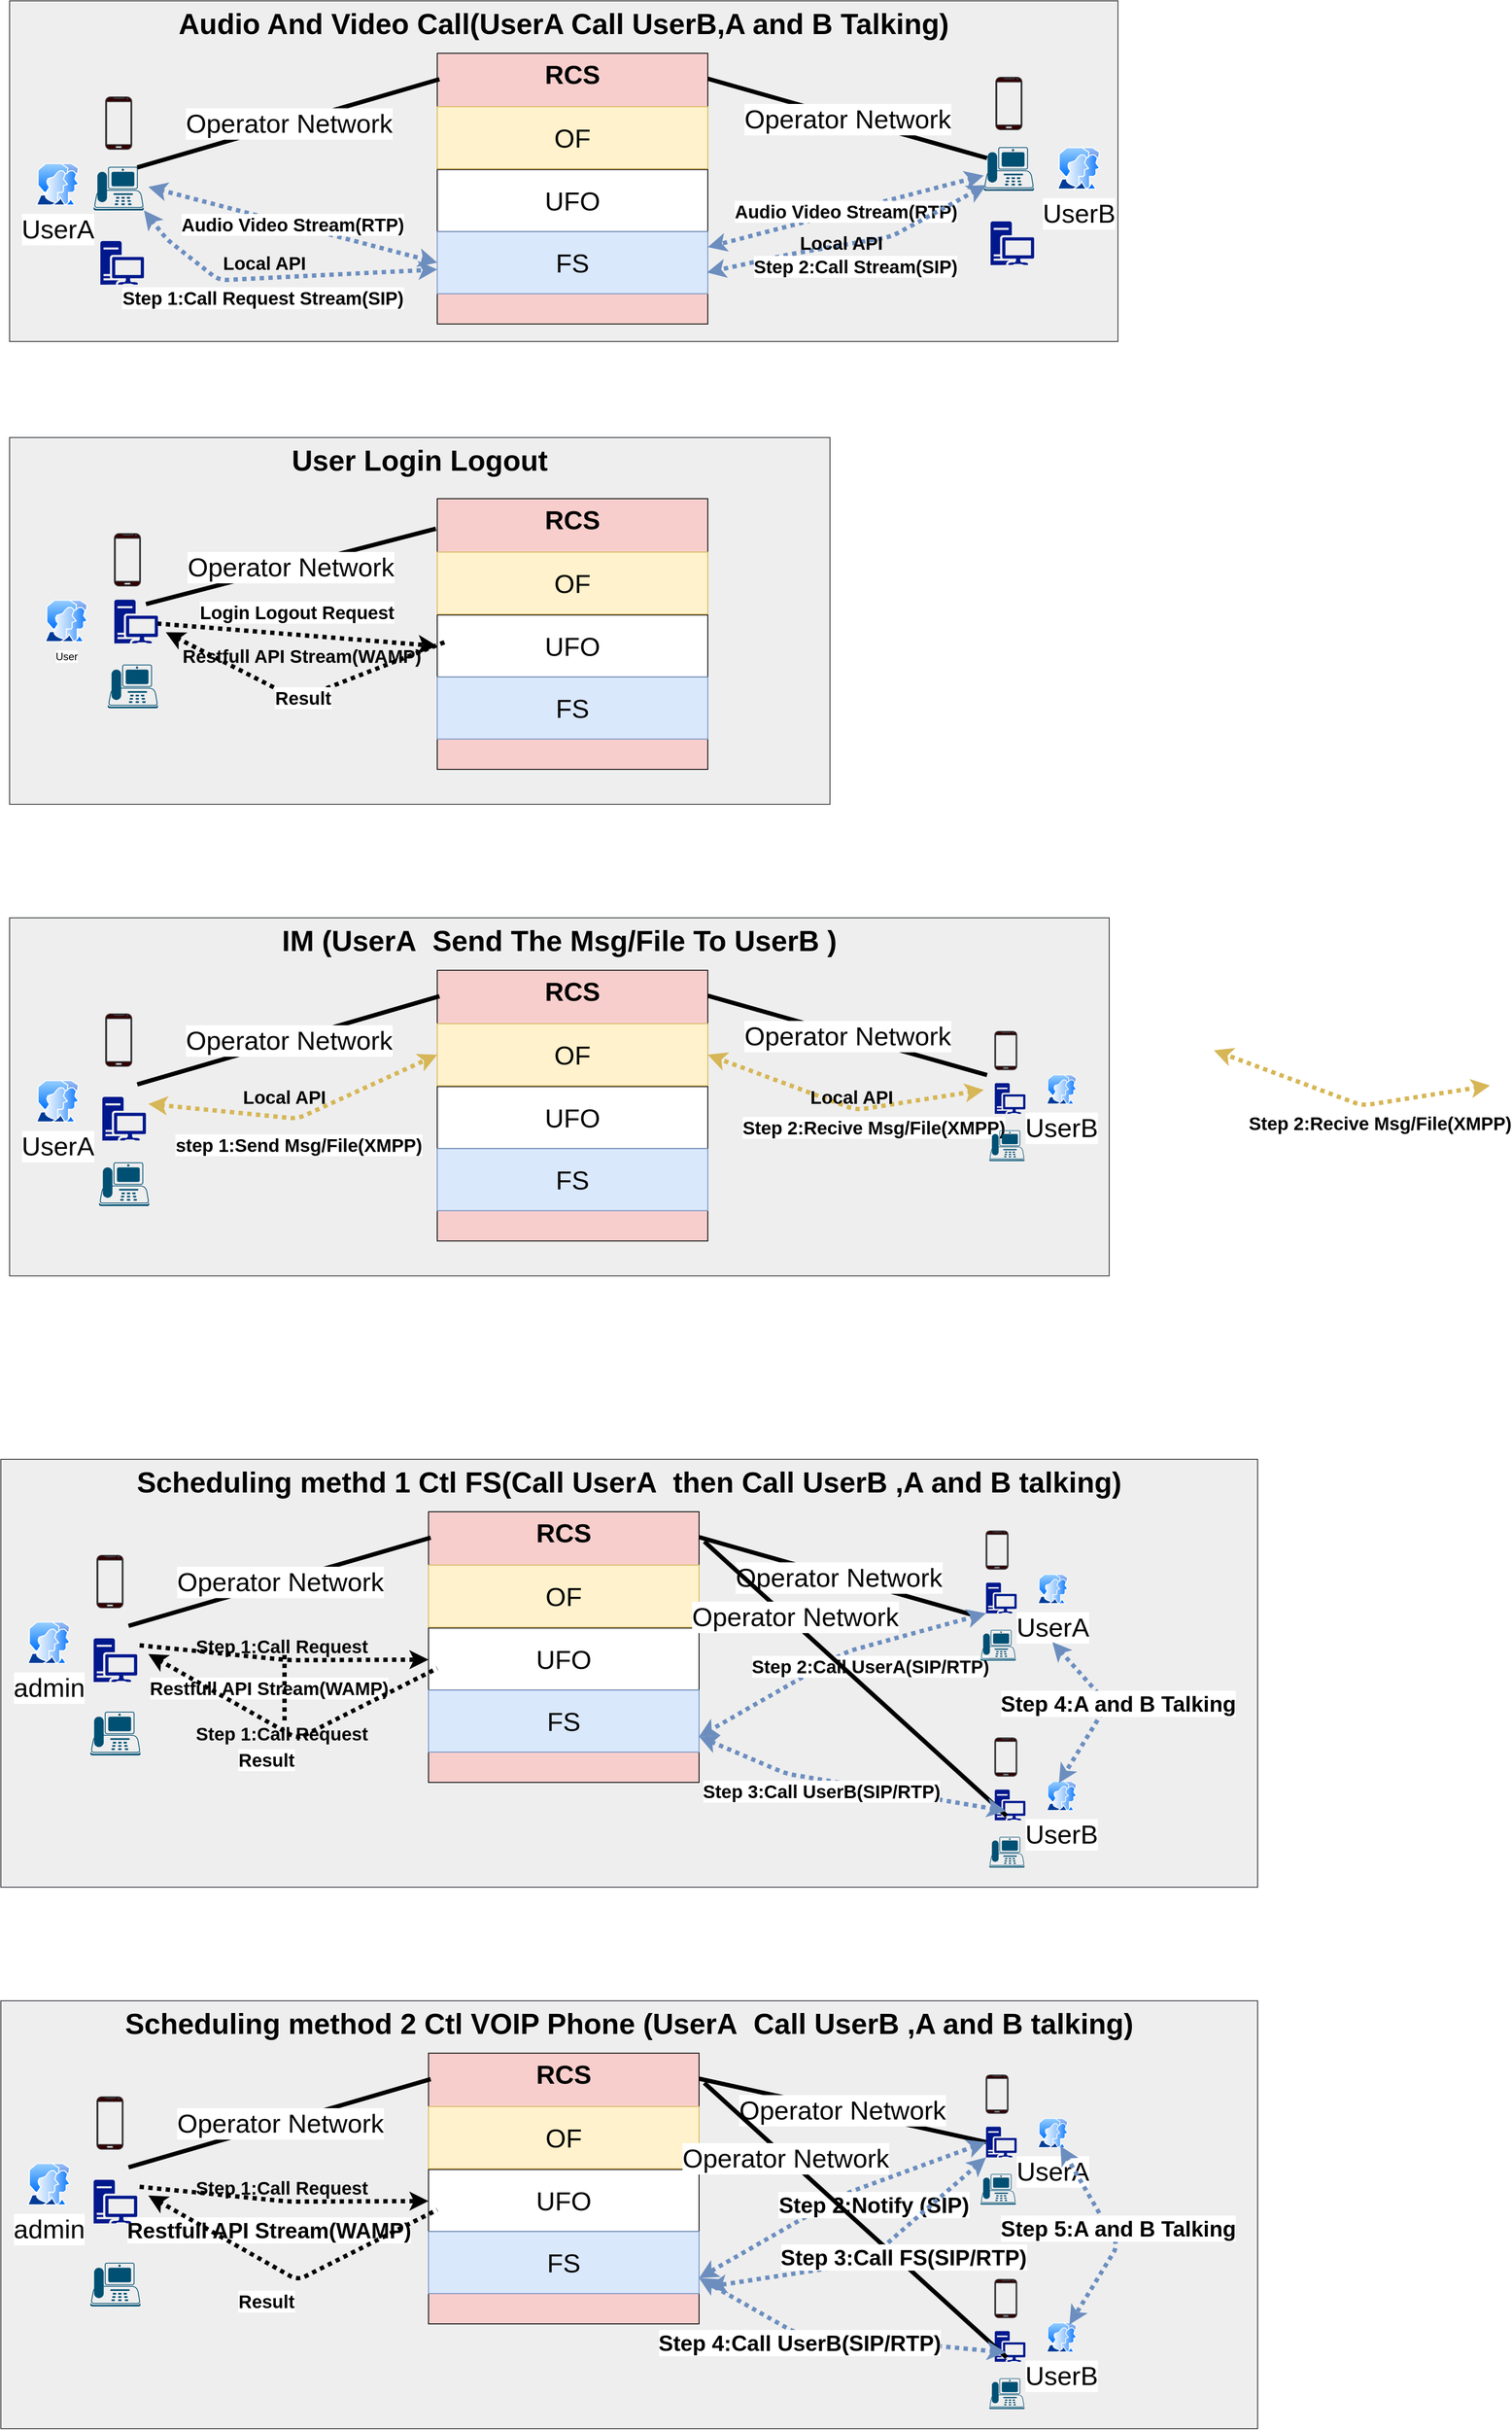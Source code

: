 <mxfile version="12.7.9" type="github">
  <diagram id="2P1N9gcaB7Imwlt-QDEj" name="第 1 页">
    <mxGraphModel dx="1108" dy="1864" grid="1" gridSize="10" guides="1" tooltips="1" connect="1" arrows="1" fold="1" page="1" pageScale="1" pageWidth="827" pageHeight="1169" math="0" shadow="0">
      <root>
        <mxCell id="0" />
        <mxCell id="1" parent="0" />
        <mxCell id="2X3JBGWOSWir_4q3YpKH-16" value="Audio And Video Call(UserA Call UserB,A and B Talking)" style="rounded=0;whiteSpace=wrap;html=1;fillColor=#eeeeee;strokeColor=#36393d;horizontal=1;align=center;verticalAlign=top;fontSize=33;fontStyle=1" vertex="1" parent="1">
          <mxGeometry x="70" y="-190" width="1270" height="390" as="geometry" />
        </mxCell>
        <mxCell id="2X3JBGWOSWir_4q3YpKH-2" value="User Login Logout" style="rounded=0;whiteSpace=wrap;html=1;fillColor=#eeeeee;strokeColor=#36393d;horizontal=1;align=center;verticalAlign=top;fontSize=33;fontStyle=1" vertex="1" parent="1">
          <mxGeometry x="70" y="310" width="940" height="420" as="geometry" />
        </mxCell>
        <mxCell id="2X3JBGWOSWir_4q3YpKH-6" value="" style="verticalLabelPosition=bottom;verticalAlign=top;html=1;shadow=0;dashed=0;strokeWidth=1;shape=mxgraph.android.phone2;strokeColor=#36393d;fillColor=#330000;" vertex="1" parent="1">
          <mxGeometry x="190" y="420" width="30" height="60" as="geometry" />
        </mxCell>
        <mxCell id="2X3JBGWOSWir_4q3YpKH-7" value="User" style="aspect=fixed;perimeter=ellipsePerimeter;html=1;align=center;shadow=0;dashed=0;spacingTop=3;image;image=img/lib/active_directory/user_accounts.svg;fillColor=#330000;" vertex="1" parent="1">
          <mxGeometry x="110" y="495.75" width="50" height="48.5" as="geometry" />
        </mxCell>
        <mxCell id="2X3JBGWOSWir_4q3YpKH-13" value="Login Logout Request" style="endArrow=classic;html=1;fontSize=21;strokeWidth=5;exitX=1.091;exitY=0.46;exitDx=0;exitDy=0;entryX=0;entryY=0.5;entryDx=0;entryDy=0;exitPerimeter=0;dashed=1;dashPattern=1 1;fontStyle=1" edge="1" parent="1" target="2X3JBGWOSWir_4q3YpKH-52">
          <mxGeometry x="-0.01" y="26" width="50" height="50" relative="1" as="geometry">
            <mxPoint x="238.983" y="523" as="sourcePoint" />
            <mxPoint x="440" y="520" as="targetPoint" />
            <mxPoint x="-1" as="offset" />
          </mxGeometry>
        </mxCell>
        <mxCell id="2X3JBGWOSWir_4q3YpKH-15" value="" style="aspect=fixed;pointerEvents=1;shadow=0;dashed=0;html=1;strokeColor=none;labelPosition=center;verticalLabelPosition=bottom;verticalAlign=top;align=center;fillColor=#00188D;shape=mxgraph.mscae.enterprise.workstation_client;rounded=0;fontSize=30;" vertex="1" parent="1">
          <mxGeometry x="190" y="495.75" width="50" height="50" as="geometry" />
        </mxCell>
        <mxCell id="2X3JBGWOSWir_4q3YpKH-17" value="" style="points=[[0.59,0,0],[0.87,0.015,0],[0.88,0.3,0],[0.99,0.99,0],[0.5,1,0],[0.01,0.99,0],[0.075,0.5,0],[0.17,0.115,0]];verticalLabelPosition=bottom;html=1;verticalAlign=top;aspect=fixed;align=center;pointerEvents=1;shape=mxgraph.cisco19.ip_phone;fillColor=#005073;strokeColor=none;" vertex="1" parent="1">
          <mxGeometry x="166.25" width="57.5" height="50" as="geometry" />
        </mxCell>
        <mxCell id="2X3JBGWOSWir_4q3YpKH-18" value="" style="verticalLabelPosition=bottom;verticalAlign=top;html=1;shadow=0;dashed=0;strokeWidth=1;shape=mxgraph.android.phone2;strokeColor=#36393d;fillColor=#330000;" vertex="1" parent="1">
          <mxGeometry x="180" y="-80" width="30" height="60" as="geometry" />
        </mxCell>
        <mxCell id="2X3JBGWOSWir_4q3YpKH-19" value="UserA" style="aspect=fixed;perimeter=ellipsePerimeter;html=1;align=center;shadow=0;dashed=0;spacingTop=3;image;image=img/lib/active_directory/user_accounts.svg;fillColor=#330000;fontSize=30;" vertex="1" parent="1">
          <mxGeometry x="100" y="-4.25" width="50" height="48.5" as="geometry" />
        </mxCell>
        <mxCell id="2X3JBGWOSWir_4q3YpKH-24" value="Audio Video Stream(RTP)" style="endArrow=classic;html=1;fontSize=21;strokeWidth=5;exitX=1.091;exitY=0.46;exitDx=0;exitDy=0;entryX=0;entryY=0.5;entryDx=0;entryDy=0;exitPerimeter=0;startArrow=classic;startFill=1;dashed=1;dashPattern=1 1;fontStyle=1;fillColor=#dae8fc;strokeColor=#6c8ebf;" edge="1" parent="1" source="2X3JBGWOSWir_4q3YpKH-17" target="2X3JBGWOSWir_4q3YpKH-22">
          <mxGeometry width="50" height="50" relative="1" as="geometry">
            <mxPoint x="240" y="-20" as="sourcePoint" />
            <mxPoint x="430" y="-40" as="targetPoint" />
          </mxGeometry>
        </mxCell>
        <mxCell id="2X3JBGWOSWir_4q3YpKH-25" value="" style="aspect=fixed;pointerEvents=1;shadow=0;dashed=0;html=1;strokeColor=none;labelPosition=center;verticalLabelPosition=bottom;verticalAlign=top;align=center;fillColor=#00188D;shape=mxgraph.mscae.enterprise.workstation_client;rounded=0;fontSize=30;" vertex="1" parent="1">
          <mxGeometry x="174" y="85" width="50" height="50" as="geometry" />
        </mxCell>
        <mxCell id="2X3JBGWOSWir_4q3YpKH-26" value="" style="group" vertex="1" connectable="0" parent="1">
          <mxGeometry x="560" y="-130" width="310" height="310" as="geometry" />
        </mxCell>
        <mxCell id="2X3JBGWOSWir_4q3YpKH-20" value="RCS" style="whiteSpace=wrap;html=1;aspect=fixed;rounded=0;fillColor=#F8CECC;fontSize=30;align=center;fontStyle=1;verticalAlign=top;" vertex="1" parent="2X3JBGWOSWir_4q3YpKH-26">
          <mxGeometry width="310" height="310" as="geometry" />
        </mxCell>
        <mxCell id="2X3JBGWOSWir_4q3YpKH-21" value="UFO" style="rounded=0;whiteSpace=wrap;html=1;fontSize=30;align=center;" vertex="1" parent="2X3JBGWOSWir_4q3YpKH-26">
          <mxGeometry y="133.22" width="310" height="71.03" as="geometry" />
        </mxCell>
        <mxCell id="2X3JBGWOSWir_4q3YpKH-22" value="FS" style="rounded=0;whiteSpace=wrap;html=1;fillColor=#dae8fc;fontSize=30;align=center;strokeColor=#6c8ebf;" vertex="1" parent="2X3JBGWOSWir_4q3YpKH-26">
          <mxGeometry y="204.25" width="310" height="71.03" as="geometry" />
        </mxCell>
        <mxCell id="2X3JBGWOSWir_4q3YpKH-23" value="OF" style="rounded=0;whiteSpace=wrap;html=1;fillColor=#fff2cc;fontSize=30;align=center;strokeColor=#d6b656;" vertex="1" parent="2X3JBGWOSWir_4q3YpKH-26">
          <mxGeometry y="61.19" width="310" height="71.03" as="geometry" />
        </mxCell>
        <mxCell id="2X3JBGWOSWir_4q3YpKH-28" value="Operator Network" style="endArrow=none;html=1;strokeWidth=5;fontSize=30;entryX=0.008;entryY=0.096;entryDx=0;entryDy=0;entryPerimeter=0;exitX=0.87;exitY=0.015;exitDx=0;exitDy=0;exitPerimeter=0;" edge="1" parent="1" source="2X3JBGWOSWir_4q3YpKH-17" target="2X3JBGWOSWir_4q3YpKH-20">
          <mxGeometry width="50" height="50" relative="1" as="geometry">
            <mxPoint x="270" y="-10" as="sourcePoint" />
            <mxPoint x="320" y="-60" as="targetPoint" />
          </mxGeometry>
        </mxCell>
        <mxCell id="2X3JBGWOSWir_4q3YpKH-29" value="Step 1:Call Request Stream(SIP)" style="endArrow=classic;html=1;fontSize=21;strokeWidth=5;exitX=1.091;exitY=0.46;exitDx=0;exitDy=0;exitPerimeter=0;startArrow=classic;startFill=1;dashed=1;dashPattern=1 1;fillColor=#dae8fc;strokeColor=#6c8ebf;fontStyle=1" edge="1" parent="1" target="2X3JBGWOSWir_4q3YpKH-22">
          <mxGeometry x="-0.093" y="-22" width="50" height="50" relative="1" as="geometry">
            <mxPoint x="224.003" y="50" as="sourcePoint" />
            <mxPoint x="425.02" y="104" as="targetPoint" />
            <Array as="points">
              <mxPoint x="250" y="83" />
              <mxPoint x="310" y="130" />
            </Array>
            <mxPoint as="offset" />
          </mxGeometry>
        </mxCell>
        <mxCell id="2X3JBGWOSWir_4q3YpKH-38" value="UserB" style="aspect=fixed;perimeter=ellipsePerimeter;html=1;align=center;shadow=0;dashed=0;spacingTop=3;image;image=img/lib/active_directory/user_accounts.svg;fillColor=#330000;fontSize=30;" vertex="1" parent="1">
          <mxGeometry x="1270" y="-22.5" width="50" height="48.5" as="geometry" />
        </mxCell>
        <mxCell id="2X3JBGWOSWir_4q3YpKH-39" value="" style="verticalLabelPosition=bottom;verticalAlign=top;html=1;shadow=0;dashed=0;strokeWidth=1;shape=mxgraph.android.phone2;strokeColor=#36393d;fillColor=#330000;" vertex="1" parent="1">
          <mxGeometry x="1200" y="-102.5" width="30" height="60" as="geometry" />
        </mxCell>
        <mxCell id="2X3JBGWOSWir_4q3YpKH-40" value="" style="points=[[0.59,0,0],[0.87,0.015,0],[0.88,0.3,0],[0.99,0.99,0],[0.5,1,0],[0.01,0.99,0],[0.075,0.5,0],[0.17,0.115,0]];verticalLabelPosition=bottom;html=1;verticalAlign=top;aspect=fixed;align=center;pointerEvents=1;shape=mxgraph.cisco19.ip_phone;fillColor=#005073;strokeColor=none;" vertex="1" parent="1">
          <mxGeometry x="1186.25" y="-22.5" width="57.5" height="50" as="geometry" />
        </mxCell>
        <mxCell id="2X3JBGWOSWir_4q3YpKH-41" value="" style="aspect=fixed;pointerEvents=1;shadow=0;dashed=0;html=1;strokeColor=none;labelPosition=center;verticalLabelPosition=bottom;verticalAlign=top;align=center;fillColor=#00188D;shape=mxgraph.mscae.enterprise.workstation_client;rounded=0;fontSize=30;" vertex="1" parent="1">
          <mxGeometry x="1194" y="62.5" width="50" height="50" as="geometry" />
        </mxCell>
        <mxCell id="2X3JBGWOSWir_4q3YpKH-42" value="Operator Network" style="endArrow=none;html=1;strokeWidth=5;fontSize=30;entryX=1;entryY=0.094;entryDx=0;entryDy=0;entryPerimeter=0;exitX=0.065;exitY=0.25;exitDx=0;exitDy=0;exitPerimeter=0;" edge="1" parent="1" source="2X3JBGWOSWir_4q3YpKH-40" target="2X3JBGWOSWir_4q3YpKH-20">
          <mxGeometry width="50" height="50" relative="1" as="geometry">
            <mxPoint x="1216.2" y="-150" as="sourcePoint" />
            <mxPoint x="869.995" y="-29.01" as="targetPoint" />
          </mxGeometry>
        </mxCell>
        <mxCell id="2X3JBGWOSWir_4q3YpKH-43" value="Audio Video Stream(RTP)" style="endArrow=classic;html=1;fontSize=21;strokeWidth=5;entryX=1;entryY=0.25;entryDx=0;entryDy=0;startArrow=classic;startFill=1;dashed=1;dashPattern=1 1;fontStyle=1;fillColor=#dae8fc;strokeColor=#6c8ebf;" edge="1" parent="1" source="2X3JBGWOSWir_4q3YpKH-40" target="2X3JBGWOSWir_4q3YpKH-22">
          <mxGeometry width="50" height="50" relative="1" as="geometry">
            <mxPoint x="1213.72" y="53.449" as="sourcePoint" />
            <mxPoint x="882.703" y="-6.76" as="targetPoint" />
          </mxGeometry>
        </mxCell>
        <mxCell id="2X3JBGWOSWir_4q3YpKH-44" value="Step 2:Call Stream(SIP)" style="endArrow=classic;html=1;fontSize=21;strokeWidth=5;exitX=0.048;exitY=0.87;exitDx=0;exitDy=0;exitPerimeter=0;startArrow=classic;startFill=1;entryX=0.997;entryY=0.658;entryDx=0;entryDy=0;entryPerimeter=0;dashed=1;dashPattern=1 1;fillColor=#dae8fc;strokeColor=#6c8ebf;fontStyle=1" edge="1" parent="1" source="2X3JBGWOSWir_4q3YpKH-40" target="2X3JBGWOSWir_4q3YpKH-22">
          <mxGeometry x="0.004" y="27" width="50" height="50" relative="1" as="geometry">
            <mxPoint x="1213.72" y="62.505" as="sourcePoint" />
            <mxPoint x="877.723" y="20.24" as="targetPoint" />
            <Array as="points">
              <mxPoint x="1080" y="80" />
              <mxPoint x="963.72" y="100.24" />
            </Array>
            <mxPoint as="offset" />
          </mxGeometry>
        </mxCell>
        <mxCell id="2X3JBGWOSWir_4q3YpKH-49" value="Operator Network" style="endArrow=none;html=1;strokeWidth=5;fontSize=30;entryX=-0.005;entryY=0.111;entryDx=0;entryDy=0;entryPerimeter=0;exitX=0.87;exitY=0.015;exitDx=0;exitDy=0;exitPerimeter=0;" edge="1" parent="1" target="2X3JBGWOSWir_4q3YpKH-51">
          <mxGeometry width="50" height="50" relative="1" as="geometry">
            <mxPoint x="226.275" y="500.75" as="sourcePoint" />
            <mxPoint x="446.2" y="400" as="targetPoint" />
          </mxGeometry>
        </mxCell>
        <mxCell id="2X3JBGWOSWir_4q3YpKH-50" value="" style="group;" vertex="1" connectable="0" parent="1">
          <mxGeometry x="560" y="380" width="310" height="310" as="geometry" />
        </mxCell>
        <mxCell id="2X3JBGWOSWir_4q3YpKH-51" value="RCS" style="whiteSpace=wrap;html=1;aspect=fixed;rounded=0;fillColor=#F8CECC;fontSize=30;align=center;fontStyle=1;verticalAlign=top;" vertex="1" parent="2X3JBGWOSWir_4q3YpKH-50">
          <mxGeometry width="310" height="310" as="geometry" />
        </mxCell>
        <mxCell id="2X3JBGWOSWir_4q3YpKH-52" value="UFO" style="rounded=0;whiteSpace=wrap;html=1;fontSize=30;align=center;" vertex="1" parent="2X3JBGWOSWir_4q3YpKH-50">
          <mxGeometry y="133.22" width="310" height="71.03" as="geometry" />
        </mxCell>
        <mxCell id="2X3JBGWOSWir_4q3YpKH-53" value="FS" style="rounded=0;whiteSpace=wrap;html=1;fillColor=#dae8fc;fontSize=30;align=center;strokeColor=#6c8ebf;" vertex="1" parent="2X3JBGWOSWir_4q3YpKH-50">
          <mxGeometry y="204.25" width="310" height="71.03" as="geometry" />
        </mxCell>
        <mxCell id="2X3JBGWOSWir_4q3YpKH-54" value="OF" style="rounded=0;whiteSpace=wrap;html=1;fillColor=#fff2cc;fontSize=30;align=center;strokeColor=#d6b656;" vertex="1" parent="2X3JBGWOSWir_4q3YpKH-50">
          <mxGeometry y="61.19" width="310" height="71.03" as="geometry" />
        </mxCell>
        <mxCell id="2X3JBGWOSWir_4q3YpKH-55" value="Result" style="endArrow=none;html=1;fontSize=21;strokeWidth=5;exitX=1.091;exitY=0.46;exitDx=0;exitDy=0;entryX=0;entryY=0.5;entryDx=0;entryDy=0;exitPerimeter=0;startArrow=classic;startFill=1;endFill=0;dashed=1;dashPattern=1 1;fontStyle=1" edge="1" parent="1">
          <mxGeometry width="50" height="50" relative="1" as="geometry">
            <mxPoint x="248.983" y="533" as="sourcePoint" />
            <mxPoint x="570" y="543.735" as="targetPoint" />
            <Array as="points">
              <mxPoint x="400" y="610" />
            </Array>
          </mxGeometry>
        </mxCell>
        <mxCell id="2X3JBGWOSWir_4q3YpKH-56" value="Scheduling methd 1 Ctl FS(Call UserA&amp;nbsp; then Call UserB ,A and B talking)" style="rounded=0;whiteSpace=wrap;html=1;fillColor=#eeeeee;strokeColor=#36393d;horizontal=1;align=center;verticalAlign=top;fontSize=33;fontStyle=1" vertex="1" parent="1">
          <mxGeometry x="60" y="1480" width="1440" height="490" as="geometry" />
        </mxCell>
        <mxCell id="2X3JBGWOSWir_4q3YpKH-58" value="" style="verticalLabelPosition=bottom;verticalAlign=top;html=1;shadow=0;dashed=0;strokeWidth=1;shape=mxgraph.android.phone2;strokeColor=#36393d;fillColor=#330000;" vertex="1" parent="1">
          <mxGeometry x="170" y="1590" width="30" height="60" as="geometry" />
        </mxCell>
        <mxCell id="2X3JBGWOSWir_4q3YpKH-59" value="admin" style="aspect=fixed;perimeter=ellipsePerimeter;html=1;align=center;shadow=0;dashed=0;spacingTop=3;image;image=img/lib/active_directory/user_accounts.svg;fillColor=#330000;fontSize=30;" vertex="1" parent="1">
          <mxGeometry x="90" y="1665.75" width="50" height="48.5" as="geometry" />
        </mxCell>
        <mxCell id="2X3JBGWOSWir_4q3YpKH-60" value="Restfull API Stream(WAMP)" style="endArrow=classic;html=1;fontSize=21;strokeWidth=5;exitX=1.091;exitY=0.46;exitDx=0;exitDy=0;exitPerimeter=0;startArrow=none;startFill=0;dashed=1;dashPattern=1 1;fontStyle=1" edge="1" parent="1" target="2X3JBGWOSWir_4q3YpKH-64">
          <mxGeometry x="-0.012" y="-30" width="50" height="50" relative="1" as="geometry">
            <mxPoint x="218.983" y="1693" as="sourcePoint" />
            <mxPoint x="420" y="1630" as="targetPoint" />
            <Array as="points">
              <mxPoint x="390" y="1710" />
            </Array>
            <mxPoint x="-12" y="3" as="offset" />
          </mxGeometry>
        </mxCell>
        <mxCell id="2X3JBGWOSWir_4q3YpKH-61" value="" style="aspect=fixed;pointerEvents=1;shadow=0;dashed=0;html=1;strokeColor=none;labelPosition=center;verticalLabelPosition=bottom;verticalAlign=top;align=center;fillColor=#00188D;shape=mxgraph.mscae.enterprise.workstation_client;rounded=0;fontSize=30;" vertex="1" parent="1">
          <mxGeometry x="166.25" y="1685" width="50" height="50" as="geometry" />
        </mxCell>
        <mxCell id="2X3JBGWOSWir_4q3YpKH-62" value="" style="group" vertex="1" connectable="0" parent="1">
          <mxGeometry x="550" y="1540" width="310" height="310" as="geometry" />
        </mxCell>
        <mxCell id="2X3JBGWOSWir_4q3YpKH-63" value="RCS" style="whiteSpace=wrap;html=1;aspect=fixed;rounded=0;fillColor=#F8CECC;fontSize=30;align=center;fontStyle=1;verticalAlign=top;" vertex="1" parent="2X3JBGWOSWir_4q3YpKH-62">
          <mxGeometry width="310" height="310" as="geometry" />
        </mxCell>
        <mxCell id="2X3JBGWOSWir_4q3YpKH-64" value="UFO" style="rounded=0;whiteSpace=wrap;html=1;fontSize=30;align=center;" vertex="1" parent="2X3JBGWOSWir_4q3YpKH-62">
          <mxGeometry y="133.22" width="310" height="71.03" as="geometry" />
        </mxCell>
        <mxCell id="2X3JBGWOSWir_4q3YpKH-65" value="FS" style="rounded=0;whiteSpace=wrap;html=1;fillColor=#dae8fc;fontSize=30;align=center;strokeColor=#6c8ebf;" vertex="1" parent="2X3JBGWOSWir_4q3YpKH-62">
          <mxGeometry y="204.25" width="310" height="71.03" as="geometry" />
        </mxCell>
        <mxCell id="2X3JBGWOSWir_4q3YpKH-66" value="OF" style="rounded=0;whiteSpace=wrap;html=1;fillColor=#fff2cc;fontSize=30;align=center;strokeColor=#d6b656;" vertex="1" parent="2X3JBGWOSWir_4q3YpKH-62">
          <mxGeometry y="61.19" width="310" height="71.03" as="geometry" />
        </mxCell>
        <mxCell id="2X3JBGWOSWir_4q3YpKH-67" value="Operator Network" style="endArrow=none;html=1;strokeWidth=5;fontSize=30;entryX=0.008;entryY=0.096;entryDx=0;entryDy=0;entryPerimeter=0;exitX=0.87;exitY=0.015;exitDx=0;exitDy=0;exitPerimeter=0;" edge="1" parent="1" target="2X3JBGWOSWir_4q3YpKH-63">
          <mxGeometry width="50" height="50" relative="1" as="geometry">
            <mxPoint x="206.275" y="1670.75" as="sourcePoint" />
            <mxPoint x="310" y="1610" as="targetPoint" />
          </mxGeometry>
        </mxCell>
        <mxCell id="2X3JBGWOSWir_4q3YpKH-73" value="Operator Network" style="endArrow=none;html=1;strokeWidth=5;fontSize=30;entryX=1;entryY=0.094;entryDx=0;entryDy=0;entryPerimeter=0;exitX=0.065;exitY=0.25;exitDx=0;exitDy=0;exitPerimeter=0;" edge="1" parent="1" target="2X3JBGWOSWir_4q3YpKH-63">
          <mxGeometry width="50" height="50" relative="1" as="geometry">
            <mxPoint x="1179.988" y="1660" as="sourcePoint" />
            <mxPoint x="859.995" y="1640.99" as="targetPoint" />
          </mxGeometry>
        </mxCell>
        <mxCell id="2X3JBGWOSWir_4q3YpKH-74" value="Step 2:Call UserA(SIP/RTP)&lt;br&gt;" style="endArrow=classic;html=1;fontSize=21;strokeWidth=5;startArrow=classic;startFill=1;dashed=1;dashPattern=1 1;fontStyle=1;entryX=1;entryY=0.75;entryDx=0;entryDy=0;fillColor=#dae8fc;strokeColor=#6c8ebf;exitX=0;exitY=1;exitDx=0;exitDy=0;exitPerimeter=0;" edge="1" parent="1" source="2X3JBGWOSWir_4q3YpKH-72" target="2X3JBGWOSWir_4q3YpKH-65">
          <mxGeometry x="-0.202" y="23" width="50" height="50" relative="1" as="geometry">
            <mxPoint x="1176.25" y="1677.018" as="sourcePoint" />
            <mxPoint x="872.703" y="1663.24" as="targetPoint" />
            <Array as="points">
              <mxPoint x="1030" y="1700" />
            </Array>
            <mxPoint as="offset" />
          </mxGeometry>
        </mxCell>
        <mxCell id="2X3JBGWOSWir_4q3YpKH-89" value="" style="group" vertex="1" connectable="0" parent="1">
          <mxGeometry x="1182.5" y="1562" width="107.5" height="150" as="geometry" />
        </mxCell>
        <mxCell id="2X3JBGWOSWir_4q3YpKH-69" value="UserA" style="aspect=fixed;perimeter=ellipsePerimeter;html=1;align=center;shadow=0;dashed=0;spacingTop=3;image;image=img/lib/active_directory/user_accounts.svg;fillColor=#330000;fontSize=30;" vertex="1" parent="2X3JBGWOSWir_4q3YpKH-89">
          <mxGeometry x="65.343" y="49.39" width="35.131" height="34.077" as="geometry" />
        </mxCell>
        <mxCell id="2X3JBGWOSWir_4q3YpKH-70" value="" style="verticalLabelPosition=bottom;verticalAlign=top;html=1;shadow=0;dashed=0;strokeWidth=1;shape=mxgraph.android.phone2;strokeColor=#36393d;fillColor=#330000;" vertex="1" parent="2X3JBGWOSWir_4q3YpKH-89">
          <mxGeometry x="6.324" width="25.294" height="43.902" as="geometry" />
        </mxCell>
        <mxCell id="2X3JBGWOSWir_4q3YpKH-72" value="" style="aspect=fixed;pointerEvents=1;shadow=0;dashed=0;html=1;strokeColor=none;labelPosition=center;verticalLabelPosition=bottom;verticalAlign=top;align=center;fillColor=#00188D;shape=mxgraph.mscae.enterprise.workstation_client;rounded=0;fontSize=30;" vertex="1" parent="2X3JBGWOSWir_4q3YpKH-89">
          <mxGeometry x="6.324" y="59.268" width="35.131" height="35.131" as="geometry" />
        </mxCell>
        <mxCell id="2X3JBGWOSWir_4q3YpKH-81" value="" style="points=[[0.59,0,0],[0.87,0.015,0],[0.88,0.3,0],[0.99,0.99,0],[0.5,1,0],[0.01,0.99,0],[0.075,0.5,0],[0.17,0.115,0]];verticalLabelPosition=bottom;html=1;verticalAlign=top;aspect=fixed;align=center;pointerEvents=1;shape=mxgraph.cisco19.ip_phone;fillColor=#005073;strokeColor=none;" vertex="1" parent="2X3JBGWOSWir_4q3YpKH-89">
          <mxGeometry y="113.415" width="40.4" height="35.131" as="geometry" />
        </mxCell>
        <mxCell id="2X3JBGWOSWir_4q3YpKH-90" value="" style="group" vertex="1" connectable="0" parent="1">
          <mxGeometry x="1192.5" y="1799" width="107.5" height="150" as="geometry" />
        </mxCell>
        <mxCell id="2X3JBGWOSWir_4q3YpKH-91" value="UserB" style="aspect=fixed;perimeter=ellipsePerimeter;html=1;align=center;shadow=0;dashed=0;spacingTop=3;image;image=img/lib/active_directory/user_accounts.svg;fillColor=#330000;fontSize=30;" vertex="1" parent="2X3JBGWOSWir_4q3YpKH-90">
          <mxGeometry x="65.343" y="49.39" width="35.131" height="34.077" as="geometry" />
        </mxCell>
        <mxCell id="2X3JBGWOSWir_4q3YpKH-92" value="" style="verticalLabelPosition=bottom;verticalAlign=top;html=1;shadow=0;dashed=0;strokeWidth=1;shape=mxgraph.android.phone2;strokeColor=#36393d;fillColor=#330000;" vertex="1" parent="2X3JBGWOSWir_4q3YpKH-90">
          <mxGeometry x="6.324" width="25.294" height="43.902" as="geometry" />
        </mxCell>
        <mxCell id="2X3JBGWOSWir_4q3YpKH-93" value="" style="aspect=fixed;pointerEvents=1;shadow=0;dashed=0;html=1;strokeColor=none;labelPosition=center;verticalLabelPosition=bottom;verticalAlign=top;align=center;fillColor=#00188D;shape=mxgraph.mscae.enterprise.workstation_client;rounded=0;fontSize=30;" vertex="1" parent="2X3JBGWOSWir_4q3YpKH-90">
          <mxGeometry x="6.324" y="59.268" width="35.131" height="35.131" as="geometry" />
        </mxCell>
        <mxCell id="2X3JBGWOSWir_4q3YpKH-94" value="" style="points=[[0.59,0,0],[0.87,0.015,0],[0.88,0.3,0],[0.99,0.99,0],[0.5,1,0],[0.01,0.99,0],[0.075,0.5,0],[0.17,0.115,0]];verticalLabelPosition=bottom;html=1;verticalAlign=top;aspect=fixed;align=center;pointerEvents=1;shape=mxgraph.cisco19.ip_phone;fillColor=#005073;strokeColor=none;" vertex="1" parent="2X3JBGWOSWir_4q3YpKH-90">
          <mxGeometry y="113.415" width="40.4" height="35.131" as="geometry" />
        </mxCell>
        <mxCell id="2X3JBGWOSWir_4q3YpKH-97" value="Operator Network" style="endArrow=none;html=1;strokeWidth=5;fontSize=30;entryX=1;entryY=0.094;entryDx=0;entryDy=0;entryPerimeter=0;exitX=0.5;exitY=1;exitDx=0;exitDy=0;exitPerimeter=0;" edge="1" parent="1">
          <mxGeometry x="0.424" y="-6" width="50" height="50" relative="1" as="geometry">
            <mxPoint x="1212.389" y="1888.399" as="sourcePoint" />
            <mxPoint x="866" y="1574.14" as="targetPoint" />
            <mxPoint as="offset" />
          </mxGeometry>
        </mxCell>
        <mxCell id="2X3JBGWOSWir_4q3YpKH-98" value="Step 3:Call UserB(SIP/RTP)&lt;br&gt;" style="endArrow=classic;html=1;fontSize=21;strokeWidth=5;entryX=1;entryY=0.75;entryDx=0;entryDy=0;startArrow=classic;startFill=1;dashed=1;dashPattern=1 1;fontStyle=1;exitX=0.366;exitY=0.695;exitDx=0;exitDy=0;exitPerimeter=0;fillColor=#dae8fc;strokeColor=#6c8ebf;" edge="1" parent="1" source="2X3JBGWOSWir_4q3YpKH-93" target="2X3JBGWOSWir_4q3YpKH-65">
          <mxGeometry x="0.168" y="13" width="50" height="50" relative="1" as="geometry">
            <mxPoint x="1186.25" y="1687.018" as="sourcePoint" />
            <mxPoint x="870" y="1646.705" as="targetPoint" />
            <Array as="points">
              <mxPoint x="960" y="1840" />
            </Array>
            <mxPoint as="offset" />
          </mxGeometry>
        </mxCell>
        <mxCell id="2X3JBGWOSWir_4q3YpKH-99" value="IM (UserA&amp;nbsp; Send The Msg/File To UserB )" style="rounded=0;whiteSpace=wrap;html=1;fillColor=#eeeeee;strokeColor=#36393d;horizontal=1;align=center;verticalAlign=top;fontSize=33;fontStyle=1" vertex="1" parent="1">
          <mxGeometry x="70" y="860" width="1260" height="410" as="geometry" />
        </mxCell>
        <mxCell id="2X3JBGWOSWir_4q3YpKH-100" value="" style="verticalLabelPosition=bottom;verticalAlign=top;html=1;shadow=0;dashed=0;strokeWidth=1;shape=mxgraph.android.phone2;strokeColor=#36393d;fillColor=#330000;" vertex="1" parent="1">
          <mxGeometry x="180" y="970" width="30" height="60" as="geometry" />
        </mxCell>
        <mxCell id="2X3JBGWOSWir_4q3YpKH-101" value="UserA" style="aspect=fixed;perimeter=ellipsePerimeter;html=1;align=center;shadow=0;dashed=0;spacingTop=3;image;image=img/lib/active_directory/user_accounts.svg;fillColor=#330000;fontSize=30;" vertex="1" parent="1">
          <mxGeometry x="100" y="1045.75" width="50" height="48.5" as="geometry" />
        </mxCell>
        <mxCell id="2X3JBGWOSWir_4q3YpKH-102" value="step 1:Send Msg/File(XMPP)" style="endArrow=classic;html=1;fontSize=21;strokeWidth=5;exitX=1.091;exitY=0.46;exitDx=0;exitDy=0;entryX=0;entryY=0.5;entryDx=0;entryDy=0;exitPerimeter=0;startArrow=classic;startFill=1;dashed=1;dashPattern=1 1;fontStyle=1;fillColor=#fff2cc;strokeColor=#d6b656;" edge="1" target="2X3JBGWOSWir_4q3YpKH-108" parent="1">
          <mxGeometry x="-0.012" y="-30" width="50" height="50" relative="1" as="geometry">
            <mxPoint x="228.983" y="1073" as="sourcePoint" />
            <mxPoint x="430" y="1010" as="targetPoint" />
            <Array as="points">
              <mxPoint x="400" y="1090" />
            </Array>
            <mxPoint x="-12" y="3" as="offset" />
          </mxGeometry>
        </mxCell>
        <mxCell id="2X3JBGWOSWir_4q3YpKH-103" value="" style="aspect=fixed;pointerEvents=1;shadow=0;dashed=0;html=1;strokeColor=none;labelPosition=center;verticalLabelPosition=bottom;verticalAlign=top;align=center;fillColor=#00188D;shape=mxgraph.mscae.enterprise.workstation_client;rounded=0;fontSize=30;" vertex="1" parent="1">
          <mxGeometry x="176.25" y="1065" width="50" height="50" as="geometry" />
        </mxCell>
        <mxCell id="2X3JBGWOSWir_4q3YpKH-104" value="" style="group" vertex="1" connectable="0" parent="1">
          <mxGeometry x="560" y="920" width="310" height="310" as="geometry" />
        </mxCell>
        <mxCell id="2X3JBGWOSWir_4q3YpKH-105" value="RCS" style="whiteSpace=wrap;html=1;aspect=fixed;rounded=0;fillColor=#F8CECC;fontSize=30;align=center;fontStyle=1;verticalAlign=top;" vertex="1" parent="2X3JBGWOSWir_4q3YpKH-104">
          <mxGeometry width="310" height="310" as="geometry" />
        </mxCell>
        <mxCell id="2X3JBGWOSWir_4q3YpKH-106" value="UFO" style="rounded=0;whiteSpace=wrap;html=1;fontSize=30;align=center;" vertex="1" parent="2X3JBGWOSWir_4q3YpKH-104">
          <mxGeometry y="133.22" width="310" height="71.03" as="geometry" />
        </mxCell>
        <mxCell id="2X3JBGWOSWir_4q3YpKH-107" value="FS" style="rounded=0;whiteSpace=wrap;html=1;fillColor=#dae8fc;fontSize=30;align=center;strokeColor=#6c8ebf;" vertex="1" parent="2X3JBGWOSWir_4q3YpKH-104">
          <mxGeometry y="204.25" width="310" height="71.03" as="geometry" />
        </mxCell>
        <mxCell id="2X3JBGWOSWir_4q3YpKH-108" value="OF" style="rounded=0;whiteSpace=wrap;html=1;fillColor=#fff2cc;fontSize=30;align=center;strokeColor=#d6b656;" vertex="1" parent="2X3JBGWOSWir_4q3YpKH-104">
          <mxGeometry y="61.19" width="310" height="71.03" as="geometry" />
        </mxCell>
        <mxCell id="2X3JBGWOSWir_4q3YpKH-109" value="Operator Network" style="endArrow=none;html=1;strokeWidth=5;fontSize=30;entryX=0.008;entryY=0.096;entryDx=0;entryDy=0;entryPerimeter=0;exitX=0.87;exitY=0.015;exitDx=0;exitDy=0;exitPerimeter=0;" edge="1" target="2X3JBGWOSWir_4q3YpKH-105" parent="1">
          <mxGeometry width="50" height="50" relative="1" as="geometry">
            <mxPoint x="216.275" y="1050.75" as="sourcePoint" />
            <mxPoint x="320" y="990" as="targetPoint" />
          </mxGeometry>
        </mxCell>
        <mxCell id="2X3JBGWOSWir_4q3YpKH-110" value="Operator Network" style="endArrow=none;html=1;strokeWidth=5;fontSize=30;entryX=1;entryY=0.094;entryDx=0;entryDy=0;entryPerimeter=0;exitX=0.065;exitY=0.25;exitDx=0;exitDy=0;exitPerimeter=0;" edge="1" target="2X3JBGWOSWir_4q3YpKH-105" parent="1">
          <mxGeometry width="50" height="50" relative="1" as="geometry">
            <mxPoint x="1189.988" y="1040.0" as="sourcePoint" />
            <mxPoint x="869.995" y="1020.99" as="targetPoint" />
          </mxGeometry>
        </mxCell>
        <mxCell id="2X3JBGWOSWir_4q3YpKH-111" value="Step 2:Recive Msg/File(XMPP)&lt;br&gt;" style="endArrow=classic;html=1;fontSize=21;strokeWidth=5;startArrow=classic;startFill=1;dashed=1;dashPattern=1 1;fontStyle=1;entryX=1;entryY=0.5;entryDx=0;entryDy=0;fillColor=#fff2cc;strokeColor=#d6b656;" edge="1" target="2X3JBGWOSWir_4q3YpKH-108" parent="1">
          <mxGeometry x="-0.202" y="23" width="50" height="50" relative="1" as="geometry">
            <mxPoint x="1186.25" y="1057.018" as="sourcePoint" />
            <mxPoint x="882.703" y="1043.24" as="targetPoint" />
            <Array as="points">
              <mxPoint x="1040" y="1080" />
            </Array>
            <mxPoint as="offset" />
          </mxGeometry>
        </mxCell>
        <mxCell id="2X3JBGWOSWir_4q3YpKH-112" value="" style="group" vertex="1" connectable="0" parent="1">
          <mxGeometry x="1192.5" y="990" width="107.5" height="150" as="geometry" />
        </mxCell>
        <mxCell id="2X3JBGWOSWir_4q3YpKH-113" value="UserB" style="aspect=fixed;perimeter=ellipsePerimeter;html=1;align=center;shadow=0;dashed=0;spacingTop=3;image;image=img/lib/active_directory/user_accounts.svg;fillColor=#330000;fontSize=30;" vertex="1" parent="2X3JBGWOSWir_4q3YpKH-112">
          <mxGeometry x="65.343" y="49.39" width="35.131" height="34.077" as="geometry" />
        </mxCell>
        <mxCell id="2X3JBGWOSWir_4q3YpKH-114" value="" style="verticalLabelPosition=bottom;verticalAlign=top;html=1;shadow=0;dashed=0;strokeWidth=1;shape=mxgraph.android.phone2;strokeColor=#36393d;fillColor=#330000;" vertex="1" parent="2X3JBGWOSWir_4q3YpKH-112">
          <mxGeometry x="6.324" width="25.294" height="43.902" as="geometry" />
        </mxCell>
        <mxCell id="2X3JBGWOSWir_4q3YpKH-115" value="" style="aspect=fixed;pointerEvents=1;shadow=0;dashed=0;html=1;strokeColor=none;labelPosition=center;verticalLabelPosition=bottom;verticalAlign=top;align=center;fillColor=#00188D;shape=mxgraph.mscae.enterprise.workstation_client;rounded=0;fontSize=30;" vertex="1" parent="2X3JBGWOSWir_4q3YpKH-112">
          <mxGeometry x="6.324" y="59.268" width="35.131" height="35.131" as="geometry" />
        </mxCell>
        <mxCell id="2X3JBGWOSWir_4q3YpKH-116" value="" style="points=[[0.59,0,0],[0.87,0.015,0],[0.88,0.3,0],[0.99,0.99,0],[0.5,1,0],[0.01,0.99,0],[0.075,0.5,0],[0.17,0.115,0]];verticalLabelPosition=bottom;html=1;verticalAlign=top;aspect=fixed;align=center;pointerEvents=1;shape=mxgraph.cisco19.ip_phone;fillColor=#005073;strokeColor=none;" vertex="1" parent="2X3JBGWOSWir_4q3YpKH-112">
          <mxGeometry y="113.415" width="40.4" height="35.131" as="geometry" />
        </mxCell>
        <mxCell id="2X3JBGWOSWir_4q3YpKH-173" value="" style="edgeStyle=orthogonalEdgeStyle;rounded=0;orthogonalLoop=1;jettySize=auto;html=1;dashed=1;dashPattern=1 1;startArrow=none;startFill=0;endArrow=none;endFill=0;strokeWidth=5;fontSize=21;" edge="1" parent="1" source="2X3JBGWOSWir_4q3YpKH-124" target="2X3JBGWOSWir_4q3YpKH-172">
          <mxGeometry relative="1" as="geometry" />
        </mxCell>
        <mxCell id="2X3JBGWOSWir_4q3YpKH-124" value="Step 1:Call Request&amp;nbsp;" style="text;html=1;strokeColor=none;fillColor=none;align=center;verticalAlign=middle;whiteSpace=wrap;rounded=0;fontSize=21;fontStyle=1" vertex="1" parent="1">
          <mxGeometry x="270" y="1684" width="230" height="20" as="geometry" />
        </mxCell>
        <mxCell id="2X3JBGWOSWir_4q3YpKH-172" value="Step 1:Call Request&amp;nbsp;" style="text;html=1;strokeColor=none;fillColor=none;align=center;verticalAlign=middle;whiteSpace=wrap;rounded=0;fontSize=21;fontStyle=1" vertex="1" parent="1">
          <mxGeometry x="270" y="1784" width="230" height="20" as="geometry" />
        </mxCell>
        <mxCell id="2X3JBGWOSWir_4q3YpKH-127" value="Result" style="endArrow=none;html=1;fontSize=21;strokeWidth=5;exitX=1.091;exitY=0.46;exitDx=0;exitDy=0;exitPerimeter=0;startArrow=classic;startFill=1;dashed=1;dashPattern=1 1;fontStyle=1;endFill=0;" edge="1" parent="1">
          <mxGeometry x="-0.012" y="-30" width="50" height="50" relative="1" as="geometry">
            <mxPoint x="228.983" y="1703" as="sourcePoint" />
            <mxPoint x="560" y="1719.357" as="targetPoint" />
            <Array as="points">
              <mxPoint x="400" y="1800" />
            </Array>
            <mxPoint x="-12" y="3" as="offset" />
          </mxGeometry>
        </mxCell>
        <mxCell id="2X3JBGWOSWir_4q3YpKH-128" value="Step 4:A and B Talking" style="endArrow=classic;html=1;fontSize=25;strokeWidth=5;startArrow=classic;startFill=1;dashed=1;dashPattern=1 1;fontStyle=1;fillColor=#dae8fc;strokeColor=#6c8ebf;" edge="1" parent="1">
          <mxGeometry x="-0.058" y="12" width="50" height="50" relative="1" as="geometry">
            <mxPoint x="1264.867" y="1689.342" as="sourcePoint" />
            <mxPoint x="1272.318" y="1850.745" as="targetPoint" />
            <Array as="points">
              <mxPoint x="1328" y="1760" />
            </Array>
            <mxPoint x="2" y="-7" as="offset" />
          </mxGeometry>
        </mxCell>
        <mxCell id="2X3JBGWOSWir_4q3YpKH-129" value="Restfull API Stream(WAMP)" style="text;html=1;strokeColor=none;fillColor=none;align=center;verticalAlign=middle;whiteSpace=wrap;rounded=0;fontSize=21;fontStyle=1" vertex="1" parent="1">
          <mxGeometry x="260" y="550" width="290" height="20" as="geometry" />
        </mxCell>
        <mxCell id="2X3JBGWOSWir_4q3YpKH-130" value="Scheduling method 2 Ctl VOIP Phone (UserA&amp;nbsp; Call UserB ,A and B talking)" style="rounded=0;whiteSpace=wrap;html=1;fillColor=#eeeeee;strokeColor=#36393d;horizontal=1;align=center;verticalAlign=top;fontSize=33;fontStyle=1" vertex="1" parent="1">
          <mxGeometry x="60" y="2100" width="1440" height="490" as="geometry" />
        </mxCell>
        <mxCell id="2X3JBGWOSWir_4q3YpKH-131" value="" style="verticalLabelPosition=bottom;verticalAlign=top;html=1;shadow=0;dashed=0;strokeWidth=1;shape=mxgraph.android.phone2;strokeColor=#36393d;fillColor=#330000;" vertex="1" parent="1">
          <mxGeometry x="170" y="2210" width="30" height="60" as="geometry" />
        </mxCell>
        <mxCell id="2X3JBGWOSWir_4q3YpKH-132" value="admin" style="aspect=fixed;perimeter=ellipsePerimeter;html=1;align=center;shadow=0;dashed=0;spacingTop=3;image;image=img/lib/active_directory/user_accounts.svg;fillColor=#330000;fontSize=30;" vertex="1" parent="1">
          <mxGeometry x="90" y="2285.75" width="50" height="48.5" as="geometry" />
        </mxCell>
        <mxCell id="2X3JBGWOSWir_4q3YpKH-133" value="Restfull API Stream(WAMP)" style="endArrow=classic;html=1;fontSize=25;strokeWidth=5;exitX=1.091;exitY=0.46;exitDx=0;exitDy=0;exitPerimeter=0;startArrow=none;startFill=0;dashed=1;dashPattern=1 1;fontStyle=1" edge="1" parent="1" target="2X3JBGWOSWir_4q3YpKH-137">
          <mxGeometry x="-0.012" y="-30" width="50" height="50" relative="1" as="geometry">
            <mxPoint x="218.983" y="2313" as="sourcePoint" />
            <mxPoint x="420" y="2250" as="targetPoint" />
            <Array as="points">
              <mxPoint x="390" y="2330" />
            </Array>
            <mxPoint x="-12" y="3" as="offset" />
          </mxGeometry>
        </mxCell>
        <mxCell id="2X3JBGWOSWir_4q3YpKH-134" value="" style="aspect=fixed;pointerEvents=1;shadow=0;dashed=0;html=1;strokeColor=none;labelPosition=center;verticalLabelPosition=bottom;verticalAlign=top;align=center;fillColor=#00188D;shape=mxgraph.mscae.enterprise.workstation_client;rounded=0;fontSize=30;" vertex="1" parent="1">
          <mxGeometry x="166.25" y="2305" width="50" height="50" as="geometry" />
        </mxCell>
        <mxCell id="2X3JBGWOSWir_4q3YpKH-135" value="" style="group" vertex="1" connectable="0" parent="1">
          <mxGeometry x="550" y="2160" width="310" height="310" as="geometry" />
        </mxCell>
        <mxCell id="2X3JBGWOSWir_4q3YpKH-136" value="RCS" style="whiteSpace=wrap;html=1;aspect=fixed;rounded=0;fillColor=#F8CECC;fontSize=30;align=center;fontStyle=1;verticalAlign=top;" vertex="1" parent="2X3JBGWOSWir_4q3YpKH-135">
          <mxGeometry width="310" height="310" as="geometry" />
        </mxCell>
        <mxCell id="2X3JBGWOSWir_4q3YpKH-137" value="UFO" style="rounded=0;whiteSpace=wrap;html=1;fontSize=30;align=center;" vertex="1" parent="2X3JBGWOSWir_4q3YpKH-135">
          <mxGeometry y="133.22" width="310" height="71.03" as="geometry" />
        </mxCell>
        <mxCell id="2X3JBGWOSWir_4q3YpKH-138" value="FS" style="rounded=0;whiteSpace=wrap;html=1;fillColor=#dae8fc;fontSize=30;align=center;strokeColor=#6c8ebf;" vertex="1" parent="2X3JBGWOSWir_4q3YpKH-135">
          <mxGeometry y="204.25" width="310" height="71.03" as="geometry" />
        </mxCell>
        <mxCell id="2X3JBGWOSWir_4q3YpKH-139" value="OF" style="rounded=0;whiteSpace=wrap;html=1;fillColor=#fff2cc;fontSize=30;align=center;strokeColor=#d6b656;" vertex="1" parent="2X3JBGWOSWir_4q3YpKH-135">
          <mxGeometry y="61.19" width="310" height="71.03" as="geometry" />
        </mxCell>
        <mxCell id="2X3JBGWOSWir_4q3YpKH-140" value="Operator Network" style="endArrow=none;html=1;strokeWidth=5;fontSize=30;entryX=0.008;entryY=0.096;entryDx=0;entryDy=0;entryPerimeter=0;exitX=0.87;exitY=0.015;exitDx=0;exitDy=0;exitPerimeter=0;" edge="1" parent="1" target="2X3JBGWOSWir_4q3YpKH-136">
          <mxGeometry width="50" height="50" relative="1" as="geometry">
            <mxPoint x="206.275" y="2290.75" as="sourcePoint" />
            <mxPoint x="310" y="2230" as="targetPoint" />
          </mxGeometry>
        </mxCell>
        <mxCell id="2X3JBGWOSWir_4q3YpKH-141" value="Operator Network" style="endArrow=none;html=1;strokeWidth=5;fontSize=30;entryX=1;entryY=0.094;entryDx=0;entryDy=0;entryPerimeter=0;exitX=0;exitY=0.5;exitDx=0;exitDy=0;exitPerimeter=0;" edge="1" parent="1" target="2X3JBGWOSWir_4q3YpKH-136" source="2X3JBGWOSWir_4q3YpKH-146">
          <mxGeometry width="50" height="50" relative="1" as="geometry">
            <mxPoint x="1179.988" y="2280" as="sourcePoint" />
            <mxPoint x="859.995" y="2260.99" as="targetPoint" />
          </mxGeometry>
        </mxCell>
        <mxCell id="2X3JBGWOSWir_4q3YpKH-142" value="Step 2:Notify (SIP)" style="endArrow=classic;html=1;fontSize=25;strokeWidth=5;startArrow=classic;startFill=1;dashed=1;dashPattern=1 1;fontStyle=1;entryX=1;entryY=0.75;entryDx=0;entryDy=0;fillColor=#dae8fc;strokeColor=#6c8ebf;exitX=0;exitY=0.5;exitDx=0;exitDy=0;exitPerimeter=0;" edge="1" parent="1" target="2X3JBGWOSWir_4q3YpKH-138" source="2X3JBGWOSWir_4q3YpKH-146">
          <mxGeometry x="-0.202" y="23" width="50" height="50" relative="1" as="geometry">
            <mxPoint x="1176.25" y="2297.018" as="sourcePoint" />
            <mxPoint x="872.703" y="2283.24" as="targetPoint" />
            <Array as="points">
              <mxPoint x="1030" y="2320" />
            </Array>
            <mxPoint as="offset" />
          </mxGeometry>
        </mxCell>
        <mxCell id="2X3JBGWOSWir_4q3YpKH-143" value="" style="group" vertex="1" connectable="0" parent="1">
          <mxGeometry x="1182.5" y="2185" width="107.5" height="150" as="geometry" />
        </mxCell>
        <mxCell id="2X3JBGWOSWir_4q3YpKH-144" value="UserA" style="aspect=fixed;perimeter=ellipsePerimeter;html=1;align=center;shadow=0;dashed=0;spacingTop=3;image;image=img/lib/active_directory/user_accounts.svg;fillColor=#330000;fontSize=30;" vertex="1" parent="2X3JBGWOSWir_4q3YpKH-143">
          <mxGeometry x="65.343" y="49.39" width="35.131" height="34.077" as="geometry" />
        </mxCell>
        <mxCell id="2X3JBGWOSWir_4q3YpKH-145" value="" style="verticalLabelPosition=bottom;verticalAlign=top;html=1;shadow=0;dashed=0;strokeWidth=1;shape=mxgraph.android.phone2;strokeColor=#36393d;fillColor=#330000;" vertex="1" parent="2X3JBGWOSWir_4q3YpKH-143">
          <mxGeometry x="6.324" width="25.294" height="43.902" as="geometry" />
        </mxCell>
        <mxCell id="2X3JBGWOSWir_4q3YpKH-146" value="" style="aspect=fixed;pointerEvents=1;shadow=0;dashed=0;html=1;strokeColor=none;labelPosition=center;verticalLabelPosition=bottom;verticalAlign=top;align=center;fillColor=#00188D;shape=mxgraph.mscae.enterprise.workstation_client;rounded=0;fontSize=30;" vertex="1" parent="2X3JBGWOSWir_4q3YpKH-143">
          <mxGeometry x="6.324" y="59.268" width="35.131" height="35.131" as="geometry" />
        </mxCell>
        <mxCell id="2X3JBGWOSWir_4q3YpKH-147" value="" style="points=[[0.59,0,0],[0.87,0.015,0],[0.88,0.3,0],[0.99,0.99,0],[0.5,1,0],[0.01,0.99,0],[0.075,0.5,0],[0.17,0.115,0]];verticalLabelPosition=bottom;html=1;verticalAlign=top;aspect=fixed;align=center;pointerEvents=1;shape=mxgraph.cisco19.ip_phone;fillColor=#005073;strokeColor=none;" vertex="1" parent="2X3JBGWOSWir_4q3YpKH-143">
          <mxGeometry y="113.415" width="40.4" height="35.131" as="geometry" />
        </mxCell>
        <mxCell id="2X3JBGWOSWir_4q3YpKH-148" value="" style="group" vertex="1" connectable="0" parent="1">
          <mxGeometry x="1192.5" y="2419" width="107.5" height="150" as="geometry" />
        </mxCell>
        <mxCell id="2X3JBGWOSWir_4q3YpKH-149" value="UserB" style="aspect=fixed;perimeter=ellipsePerimeter;html=1;align=center;shadow=0;dashed=0;spacingTop=3;image;image=img/lib/active_directory/user_accounts.svg;fillColor=#330000;fontSize=30;" vertex="1" parent="2X3JBGWOSWir_4q3YpKH-148">
          <mxGeometry x="65.343" y="49.39" width="35.131" height="34.077" as="geometry" />
        </mxCell>
        <mxCell id="2X3JBGWOSWir_4q3YpKH-150" value="" style="verticalLabelPosition=bottom;verticalAlign=top;html=1;shadow=0;dashed=0;strokeWidth=1;shape=mxgraph.android.phone2;strokeColor=#36393d;fillColor=#330000;" vertex="1" parent="2X3JBGWOSWir_4q3YpKH-148">
          <mxGeometry x="6.324" width="25.294" height="43.902" as="geometry" />
        </mxCell>
        <mxCell id="2X3JBGWOSWir_4q3YpKH-151" value="" style="aspect=fixed;pointerEvents=1;shadow=0;dashed=0;html=1;strokeColor=none;labelPosition=center;verticalLabelPosition=bottom;verticalAlign=top;align=center;fillColor=#00188D;shape=mxgraph.mscae.enterprise.workstation_client;rounded=0;fontSize=30;" vertex="1" parent="2X3JBGWOSWir_4q3YpKH-148">
          <mxGeometry x="6.324" y="59.268" width="35.131" height="35.131" as="geometry" />
        </mxCell>
        <mxCell id="2X3JBGWOSWir_4q3YpKH-152" value="" style="points=[[0.59,0,0],[0.87,0.015,0],[0.88,0.3,0],[0.99,0.99,0],[0.5,1,0],[0.01,0.99,0],[0.075,0.5,0],[0.17,0.115,0]];verticalLabelPosition=bottom;html=1;verticalAlign=top;aspect=fixed;align=center;pointerEvents=1;shape=mxgraph.cisco19.ip_phone;fillColor=#005073;strokeColor=none;" vertex="1" parent="2X3JBGWOSWir_4q3YpKH-148">
          <mxGeometry y="113.415" width="40.4" height="35.131" as="geometry" />
        </mxCell>
        <mxCell id="2X3JBGWOSWir_4q3YpKH-153" value="Operator Network" style="endArrow=none;html=1;strokeWidth=5;fontSize=30;entryX=1;entryY=0.094;entryDx=0;entryDy=0;entryPerimeter=0;exitX=0.5;exitY=1;exitDx=0;exitDy=0;exitPerimeter=0;" edge="1" parent="1">
          <mxGeometry x="0.456" width="50" height="50" relative="1" as="geometry">
            <mxPoint x="1212.389" y="2508.399" as="sourcePoint" />
            <mxPoint x="866" y="2194.14" as="targetPoint" />
            <mxPoint x="-1" as="offset" />
          </mxGeometry>
        </mxCell>
        <mxCell id="2X3JBGWOSWir_4q3YpKH-154" value="Step 4:Call UserB(SIP/RTP)" style="endArrow=classic;html=1;fontSize=25;strokeWidth=5;entryX=1;entryY=0.75;entryDx=0;entryDy=0;startArrow=classic;startFill=1;dashed=1;dashPattern=1 1;fontStyle=1;exitX=0.366;exitY=0.695;exitDx=0;exitDy=0;exitPerimeter=0;fillColor=#dae8fc;strokeColor=#6c8ebf;" edge="1" parent="1" source="2X3JBGWOSWir_4q3YpKH-151" target="2X3JBGWOSWir_4q3YpKH-138">
          <mxGeometry x="0.31" y="10" width="50" height="50" relative="1" as="geometry">
            <mxPoint x="1186.25" y="2307.018" as="sourcePoint" />
            <mxPoint x="870" y="2266.705" as="targetPoint" />
            <Array as="points">
              <mxPoint x="970" y="2480" />
            </Array>
            <mxPoint x="5" y="1" as="offset" />
          </mxGeometry>
        </mxCell>
        <mxCell id="2X3JBGWOSWir_4q3YpKH-155" value="Step 1:Call Request&amp;nbsp;" style="text;html=1;strokeColor=none;fillColor=none;align=center;verticalAlign=middle;whiteSpace=wrap;rounded=0;fontSize=21;fontStyle=1" vertex="1" parent="1">
          <mxGeometry x="270" y="2304" width="230" height="20" as="geometry" />
        </mxCell>
        <mxCell id="2X3JBGWOSWir_4q3YpKH-156" value="Result" style="endArrow=none;html=1;fontSize=21;strokeWidth=5;exitX=1.091;exitY=0.46;exitDx=0;exitDy=0;exitPerimeter=0;startArrow=classic;startFill=1;dashed=1;dashPattern=1 1;fontStyle=1;endFill=0;" edge="1" parent="1">
          <mxGeometry x="-0.012" y="-30" width="50" height="50" relative="1" as="geometry">
            <mxPoint x="228.983" y="2323" as="sourcePoint" />
            <mxPoint x="560" y="2339.357" as="targetPoint" />
            <Array as="points">
              <mxPoint x="400" y="2420" />
            </Array>
            <mxPoint x="-12" y="3" as="offset" />
          </mxGeometry>
        </mxCell>
        <mxCell id="2X3JBGWOSWir_4q3YpKH-157" value="Step 5:A and B Talking" style="endArrow=classic;html=1;fontSize=25;strokeWidth=5;startArrow=classic;startFill=1;dashed=1;dashPattern=1 1;fontStyle=1;fillColor=#dae8fc;strokeColor=#6c8ebf;" edge="1" parent="1" source="2X3JBGWOSWir_4q3YpKH-144" target="2X3JBGWOSWir_4q3YpKH-149">
          <mxGeometry x="-0.04" y="10" width="50" height="50" relative="1" as="geometry">
            <mxPoint x="1186.25" y="2307.018" as="sourcePoint" />
            <mxPoint x="870" y="2427.523" as="targetPoint" />
            <Array as="points">
              <mxPoint x="1340" y="2380" />
            </Array>
            <mxPoint as="offset" />
          </mxGeometry>
        </mxCell>
        <mxCell id="2X3JBGWOSWir_4q3YpKH-158" value="Step 3:Call FS(SIP/RTP)" style="endArrow=classic;html=1;fontSize=25;strokeWidth=5;startArrow=classic;startFill=1;dashed=1;dashPattern=1 1;fontStyle=1;entryX=1;entryY=0.75;entryDx=0;entryDy=0;fillColor=#dae8fc;strokeColor=#6c8ebf;exitX=0;exitY=1;exitDx=0;exitDy=0;exitPerimeter=0;" edge="1" parent="1" source="2X3JBGWOSWir_4q3YpKH-146">
          <mxGeometry x="-0.202" y="23" width="50" height="50" relative="1" as="geometry">
            <mxPoint x="1190" y="2340" as="sourcePoint" />
            <mxPoint x="870" y="2427.523" as="targetPoint" />
            <Array as="points">
              <mxPoint x="1050" y="2400" />
            </Array>
            <mxPoint as="offset" />
          </mxGeometry>
        </mxCell>
        <mxCell id="2X3JBGWOSWir_4q3YpKH-165" value="Local API" style="text;html=1;strokeColor=none;fillColor=none;align=center;verticalAlign=middle;whiteSpace=wrap;rounded=0;fontSize=21;fontStyle=1" vertex="1" parent="1">
          <mxGeometry x="240" y="1055" width="290" height="20" as="geometry" />
        </mxCell>
        <mxCell id="2X3JBGWOSWir_4q3YpKH-167" value="Step 2:Recive Msg/File(XMPP)" style="endArrow=classic;html=1;fontSize=21;strokeWidth=5;startArrow=classic;startFill=1;dashed=1;dashPattern=1 1;fontStyle=1;entryX=1;entryY=0.5;entryDx=0;entryDy=0;fillColor=#fff2cc;strokeColor=#d6b656;" edge="1" parent="1">
          <mxGeometry x="-0.202" y="23" width="50" height="50" relative="1" as="geometry">
            <mxPoint x="1766.25" y="1052.018" as="sourcePoint" />
            <mxPoint x="1450" y="1011.705" as="targetPoint" />
            <Array as="points">
              <mxPoint x="1620" y="1075" />
            </Array>
            <mxPoint as="offset" />
          </mxGeometry>
        </mxCell>
        <mxCell id="2X3JBGWOSWir_4q3YpKH-168" value="Local API" style="text;html=1;strokeColor=none;fillColor=none;align=center;verticalAlign=middle;whiteSpace=wrap;rounded=0;fontSize=21;fontStyle=1" vertex="1" parent="1">
          <mxGeometry x="890" y="1055" width="290" height="20" as="geometry" />
        </mxCell>
        <mxCell id="2X3JBGWOSWir_4q3YpKH-169" value="Local API&amp;nbsp;" style="text;html=1;strokeColor=none;fillColor=none;align=center;verticalAlign=middle;whiteSpace=wrap;rounded=0;fontSize=21;fontStyle=1" vertex="1" parent="1">
          <mxGeometry x="220" y="100" width="290" height="20" as="geometry" />
        </mxCell>
        <mxCell id="2X3JBGWOSWir_4q3YpKH-171" value="Local API&amp;nbsp;" style="text;html=1;strokeColor=none;fillColor=none;align=center;verticalAlign=middle;whiteSpace=wrap;rounded=0;fontSize=21;fontStyle=1" vertex="1" parent="1">
          <mxGeometry x="881" y="76.5" width="290" height="20" as="geometry" />
        </mxCell>
        <mxCell id="2X3JBGWOSWir_4q3YpKH-174" value="" style="points=[[0.59,0,0],[0.87,0.015,0],[0.88,0.3,0],[0.99,0.99,0],[0.5,1,0],[0.01,0.99,0],[0.075,0.5,0],[0.17,0.115,0]];verticalLabelPosition=bottom;html=1;verticalAlign=top;aspect=fixed;align=center;pointerEvents=1;shape=mxgraph.cisco19.ip_phone;fillColor=#005073;strokeColor=none;" vertex="1" parent="1">
          <mxGeometry x="162.5" y="2400" width="57.5" height="50" as="geometry" />
        </mxCell>
        <mxCell id="2X3JBGWOSWir_4q3YpKH-175" value="" style="points=[[0.59,0,0],[0.87,0.015,0],[0.88,0.3,0],[0.99,0.99,0],[0.5,1,0],[0.01,0.99,0],[0.075,0.5,0],[0.17,0.115,0]];verticalLabelPosition=bottom;html=1;verticalAlign=top;aspect=fixed;align=center;pointerEvents=1;shape=mxgraph.cisco19.ip_phone;fillColor=#005073;strokeColor=none;" vertex="1" parent="1">
          <mxGeometry x="162.5" y="1769" width="57.5" height="50" as="geometry" />
        </mxCell>
        <mxCell id="2X3JBGWOSWir_4q3YpKH-176" value="" style="points=[[0.59,0,0],[0.87,0.015,0],[0.88,0.3,0],[0.99,0.99,0],[0.5,1,0],[0.01,0.99,0],[0.075,0.5,0],[0.17,0.115,0]];verticalLabelPosition=bottom;html=1;verticalAlign=top;aspect=fixed;align=center;pointerEvents=1;shape=mxgraph.cisco19.ip_phone;fillColor=#005073;strokeColor=none;" vertex="1" parent="1">
          <mxGeometry x="172.5" y="1140" width="57.5" height="50" as="geometry" />
        </mxCell>
        <mxCell id="2X3JBGWOSWir_4q3YpKH-177" value="" style="points=[[0.59,0,0],[0.87,0.015,0],[0.88,0.3,0],[0.99,0.99,0],[0.5,1,0],[0.01,0.99,0],[0.075,0.5,0],[0.17,0.115,0]];verticalLabelPosition=bottom;html=1;verticalAlign=top;aspect=fixed;align=center;pointerEvents=1;shape=mxgraph.cisco19.ip_phone;fillColor=#005073;strokeColor=none;" vertex="1" parent="1">
          <mxGeometry x="182.5" y="570" width="57.5" height="50" as="geometry" />
        </mxCell>
      </root>
    </mxGraphModel>
  </diagram>
</mxfile>
